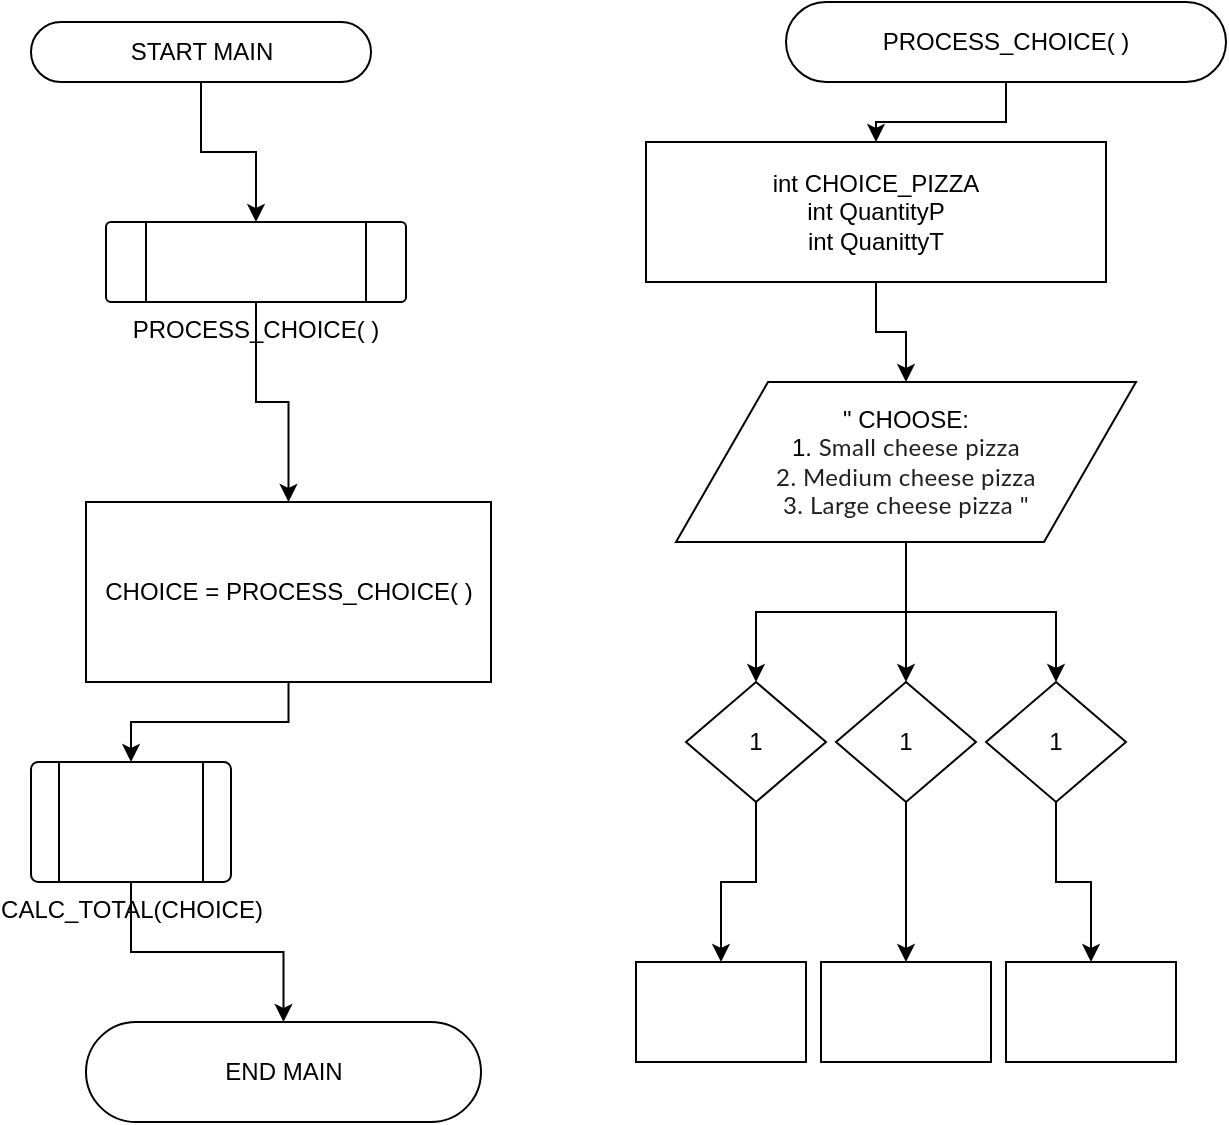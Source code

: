 <mxfile version="24.6.5" type="github">
  <diagram name="Page-1" id="Bwrql6FO_Pp4iYdtCRvU">
    <mxGraphModel dx="664" dy="775" grid="1" gridSize="10" guides="1" tooltips="1" connect="1" arrows="1" fold="1" page="1" pageScale="1" pageWidth="850" pageHeight="1100" math="0" shadow="0">
      <root>
        <mxCell id="0" />
        <mxCell id="1" parent="0" />
        <mxCell id="jd5DZ7lS3QpHcR33lxbT-20" value="" style="edgeStyle=orthogonalEdgeStyle;rounded=0;orthogonalLoop=1;jettySize=auto;html=1;" edge="1" parent="1" source="Y5ReOfjwJdekTtEq4LtW-1" target="jd5DZ7lS3QpHcR33lxbT-10">
          <mxGeometry relative="1" as="geometry" />
        </mxCell>
        <mxCell id="Y5ReOfjwJdekTtEq4LtW-1" value="START MAIN" style="html=1;dashed=0;whiteSpace=wrap;shape=mxgraph.dfd.start" parent="1" vertex="1">
          <mxGeometry x="112.5" y="50" width="170" height="30" as="geometry" />
        </mxCell>
        <mxCell id="jd5DZ7lS3QpHcR33lxbT-26" value="" style="edgeStyle=orthogonalEdgeStyle;rounded=0;orthogonalLoop=1;jettySize=auto;html=1;" edge="1" parent="1" source="jd5DZ7lS3QpHcR33lxbT-8" target="jd5DZ7lS3QpHcR33lxbT-25">
          <mxGeometry relative="1" as="geometry" />
        </mxCell>
        <mxCell id="jd5DZ7lS3QpHcR33lxbT-37" style="edgeStyle=orthogonalEdgeStyle;rounded=0;orthogonalLoop=1;jettySize=auto;html=1;entryX=0.5;entryY=0;entryDx=0;entryDy=0;" edge="1" parent="1" source="jd5DZ7lS3QpHcR33lxbT-8" target="jd5DZ7lS3QpHcR33lxbT-36">
          <mxGeometry relative="1" as="geometry" />
        </mxCell>
        <mxCell id="jd5DZ7lS3QpHcR33lxbT-38" style="edgeStyle=orthogonalEdgeStyle;rounded=0;orthogonalLoop=1;jettySize=auto;html=1;entryX=0.5;entryY=0;entryDx=0;entryDy=0;" edge="1" parent="1" source="jd5DZ7lS3QpHcR33lxbT-8" target="jd5DZ7lS3QpHcR33lxbT-35">
          <mxGeometry relative="1" as="geometry" />
        </mxCell>
        <mxCell id="jd5DZ7lS3QpHcR33lxbT-8" value="&lt;font style=&quot;font-size: 12px;&quot;&gt;&quot;&amp;nbsp;&lt;/font&gt;&lt;span style=&quot;background-color: initial;&quot;&gt;CHOOSE:&lt;/span&gt;&lt;div&gt;&lt;font style=&quot;font-size: 12px;&quot;&gt;1.&amp;nbsp;&lt;span style=&quot;color: rgb(32, 33, 34); font-family: Lato, &amp;quot;Lucida Sans Unicode&amp;quot;, &amp;quot;Lucida Grande&amp;quot;, sans-serif; letter-spacing: 0.2px; text-align: start; background-color: rgb(255, 255, 255);&quot;&gt;Small cheese pizza&lt;/span&gt;&lt;/font&gt;&lt;div&gt;&lt;font style=&quot;font-size: 12px;&quot;&gt;&lt;span style=&quot;color: rgb(32, 33, 34); font-family: Lato, &amp;quot;Lucida Sans Unicode&amp;quot;, &amp;quot;Lucida Grande&amp;quot;, sans-serif; letter-spacing: 0.2px; text-align: start; background-color: rgb(255, 255, 255);&quot;&gt;2. Medium cheese pizza&lt;/span&gt;&lt;/font&gt;&lt;/div&gt;&lt;div&gt;&lt;font style=&quot;font-size: 12px;&quot;&gt;&lt;span style=&quot;color: rgb(32, 33, 34); font-family: Lato, &amp;quot;Lucida Sans Unicode&amp;quot;, &amp;quot;Lucida Grande&amp;quot;, sans-serif; letter-spacing: 0.2px; text-align: start; background-color: rgb(255, 255, 255);&quot;&gt;3. Large cheese pizza &quot;&lt;/span&gt;&lt;/font&gt;&lt;/div&gt;&lt;/div&gt;" style="shape=parallelogram;perimeter=parallelogramPerimeter;whiteSpace=wrap;html=1;dashed=0;" vertex="1" parent="1">
          <mxGeometry x="435" y="230" width="230" height="80" as="geometry" />
        </mxCell>
        <mxCell id="jd5DZ7lS3QpHcR33lxbT-13" value="" style="edgeStyle=orthogonalEdgeStyle;rounded=0;orthogonalLoop=1;jettySize=auto;html=1;" edge="1" parent="1" source="jd5DZ7lS3QpHcR33lxbT-10" target="jd5DZ7lS3QpHcR33lxbT-12">
          <mxGeometry relative="1" as="geometry" />
        </mxCell>
        <mxCell id="jd5DZ7lS3QpHcR33lxbT-10" value="PROCESS_CHOICE( )" style="verticalLabelPosition=bottom;verticalAlign=top;html=1;shape=process;whiteSpace=wrap;rounded=1;size=0.136;arcSize=6;" vertex="1" parent="1">
          <mxGeometry x="150" y="150" width="150" height="40" as="geometry" />
        </mxCell>
        <mxCell id="jd5DZ7lS3QpHcR33lxbT-15" value="" style="edgeStyle=orthogonalEdgeStyle;rounded=0;orthogonalLoop=1;jettySize=auto;html=1;" edge="1" parent="1" source="jd5DZ7lS3QpHcR33lxbT-12" target="jd5DZ7lS3QpHcR33lxbT-14">
          <mxGeometry relative="1" as="geometry" />
        </mxCell>
        <mxCell id="jd5DZ7lS3QpHcR33lxbT-12" value="CHOICE = PROCESS_CHOICE( )" style="html=1;dashed=0;whiteSpace=wrap;" vertex="1" parent="1">
          <mxGeometry x="140" y="290" width="202.5" height="90" as="geometry" />
        </mxCell>
        <mxCell id="jd5DZ7lS3QpHcR33lxbT-17" value="" style="edgeStyle=orthogonalEdgeStyle;rounded=0;orthogonalLoop=1;jettySize=auto;html=1;" edge="1" parent="1" source="jd5DZ7lS3QpHcR33lxbT-14" target="jd5DZ7lS3QpHcR33lxbT-16">
          <mxGeometry relative="1" as="geometry" />
        </mxCell>
        <mxCell id="jd5DZ7lS3QpHcR33lxbT-14" value="CALC_TOTAL(CHOICE)" style="verticalLabelPosition=bottom;verticalAlign=top;html=1;shape=process;whiteSpace=wrap;rounded=1;size=0.14;arcSize=6;" vertex="1" parent="1">
          <mxGeometry x="112.5" y="420" width="100" height="60" as="geometry" />
        </mxCell>
        <mxCell id="jd5DZ7lS3QpHcR33lxbT-16" value="END MAIN" style="html=1;dashed=0;whiteSpace=wrap;shape=mxgraph.dfd.start" vertex="1" parent="1">
          <mxGeometry x="140" y="550" width="197.5" height="50" as="geometry" />
        </mxCell>
        <mxCell id="jd5DZ7lS3QpHcR33lxbT-22" value="" style="edgeStyle=orthogonalEdgeStyle;rounded=0;orthogonalLoop=1;jettySize=auto;html=1;" edge="1" parent="1" source="jd5DZ7lS3QpHcR33lxbT-18" target="jd5DZ7lS3QpHcR33lxbT-21">
          <mxGeometry relative="1" as="geometry" />
        </mxCell>
        <mxCell id="jd5DZ7lS3QpHcR33lxbT-18" value="PROCESS_CHOICE( )" style="html=1;dashed=0;whiteSpace=wrap;shape=mxgraph.dfd.start" vertex="1" parent="1">
          <mxGeometry x="490" y="40" width="220" height="40" as="geometry" />
        </mxCell>
        <mxCell id="jd5DZ7lS3QpHcR33lxbT-23" value="" style="edgeStyle=orthogonalEdgeStyle;rounded=0;orthogonalLoop=1;jettySize=auto;html=1;" edge="1" parent="1" source="jd5DZ7lS3QpHcR33lxbT-21" target="jd5DZ7lS3QpHcR33lxbT-8">
          <mxGeometry relative="1" as="geometry" />
        </mxCell>
        <mxCell id="jd5DZ7lS3QpHcR33lxbT-21" value="&lt;div&gt;int CHOICE_PIZZA&lt;/div&gt;&lt;div&gt;int QuantityP&lt;/div&gt;&lt;div&gt;int QuanittyT&lt;/div&gt;" style="html=1;dashed=0;whiteSpace=wrap;" vertex="1" parent="1">
          <mxGeometry x="420" y="110" width="230" height="70" as="geometry" />
        </mxCell>
        <mxCell id="jd5DZ7lS3QpHcR33lxbT-40" value="" style="edgeStyle=orthogonalEdgeStyle;rounded=0;orthogonalLoop=1;jettySize=auto;html=1;" edge="1" parent="1" source="jd5DZ7lS3QpHcR33lxbT-25" target="jd5DZ7lS3QpHcR33lxbT-39">
          <mxGeometry relative="1" as="geometry" />
        </mxCell>
        <mxCell id="jd5DZ7lS3QpHcR33lxbT-25" value="1" style="rhombus;whiteSpace=wrap;html=1;dashed=0;" vertex="1" parent="1">
          <mxGeometry x="440" y="380" width="70" height="60" as="geometry" />
        </mxCell>
        <mxCell id="jd5DZ7lS3QpHcR33lxbT-46" value="" style="edgeStyle=orthogonalEdgeStyle;rounded=0;orthogonalLoop=1;jettySize=auto;html=1;" edge="1" parent="1" source="jd5DZ7lS3QpHcR33lxbT-35" target="jd5DZ7lS3QpHcR33lxbT-44">
          <mxGeometry relative="1" as="geometry" />
        </mxCell>
        <mxCell id="jd5DZ7lS3QpHcR33lxbT-35" value="1" style="rhombus;whiteSpace=wrap;html=1;dashed=0;" vertex="1" parent="1">
          <mxGeometry x="590" y="380" width="70" height="60" as="geometry" />
        </mxCell>
        <mxCell id="jd5DZ7lS3QpHcR33lxbT-45" value="" style="edgeStyle=orthogonalEdgeStyle;rounded=0;orthogonalLoop=1;jettySize=auto;html=1;" edge="1" parent="1" source="jd5DZ7lS3QpHcR33lxbT-36" target="jd5DZ7lS3QpHcR33lxbT-43">
          <mxGeometry relative="1" as="geometry" />
        </mxCell>
        <mxCell id="jd5DZ7lS3QpHcR33lxbT-36" value="1" style="rhombus;whiteSpace=wrap;html=1;dashed=0;" vertex="1" parent="1">
          <mxGeometry x="515" y="380" width="70" height="60" as="geometry" />
        </mxCell>
        <mxCell id="jd5DZ7lS3QpHcR33lxbT-39" value="" style="whiteSpace=wrap;html=1;dashed=0;" vertex="1" parent="1">
          <mxGeometry x="415" y="520" width="85" height="50" as="geometry" />
        </mxCell>
        <mxCell id="jd5DZ7lS3QpHcR33lxbT-43" value="" style="whiteSpace=wrap;html=1;dashed=0;" vertex="1" parent="1">
          <mxGeometry x="507.5" y="520" width="85" height="50" as="geometry" />
        </mxCell>
        <mxCell id="jd5DZ7lS3QpHcR33lxbT-44" value="" style="whiteSpace=wrap;html=1;dashed=0;" vertex="1" parent="1">
          <mxGeometry x="600" y="520" width="85" height="50" as="geometry" />
        </mxCell>
      </root>
    </mxGraphModel>
  </diagram>
</mxfile>
